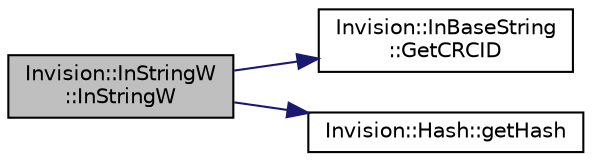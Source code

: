 digraph "Invision::InStringW::InStringW"
{
 // LATEX_PDF_SIZE
  edge [fontname="Helvetica",fontsize="10",labelfontname="Helvetica",labelfontsize="10"];
  node [fontname="Helvetica",fontsize="10",shape=record];
  rankdir="LR";
  Node1 [label="Invision::InStringW\l::InStringW",height=0.2,width=0.4,color="black", fillcolor="grey75", style="filled", fontcolor="black",tooltip=" "];
  Node1 -> Node2 [color="midnightblue",fontsize="10",style="solid"];
  Node2 [label="Invision::InBaseString\l::GetCRCID",height=0.2,width=0.4,color="black", fillcolor="white", style="filled",URL="$class_invision_1_1_in_base_string.html#a49da4e420c74a09da383595a410c0752",tooltip=" "];
  Node1 -> Node3 [color="midnightblue",fontsize="10",style="solid"];
  Node3 [label="Invision::Hash::getHash",height=0.2,width=0.4,color="black", fillcolor="white", style="filled",URL="$class_invision_1_1_hash.html#a85568bcafe214d772f8855d0cfcfafef",tooltip=" "];
}
